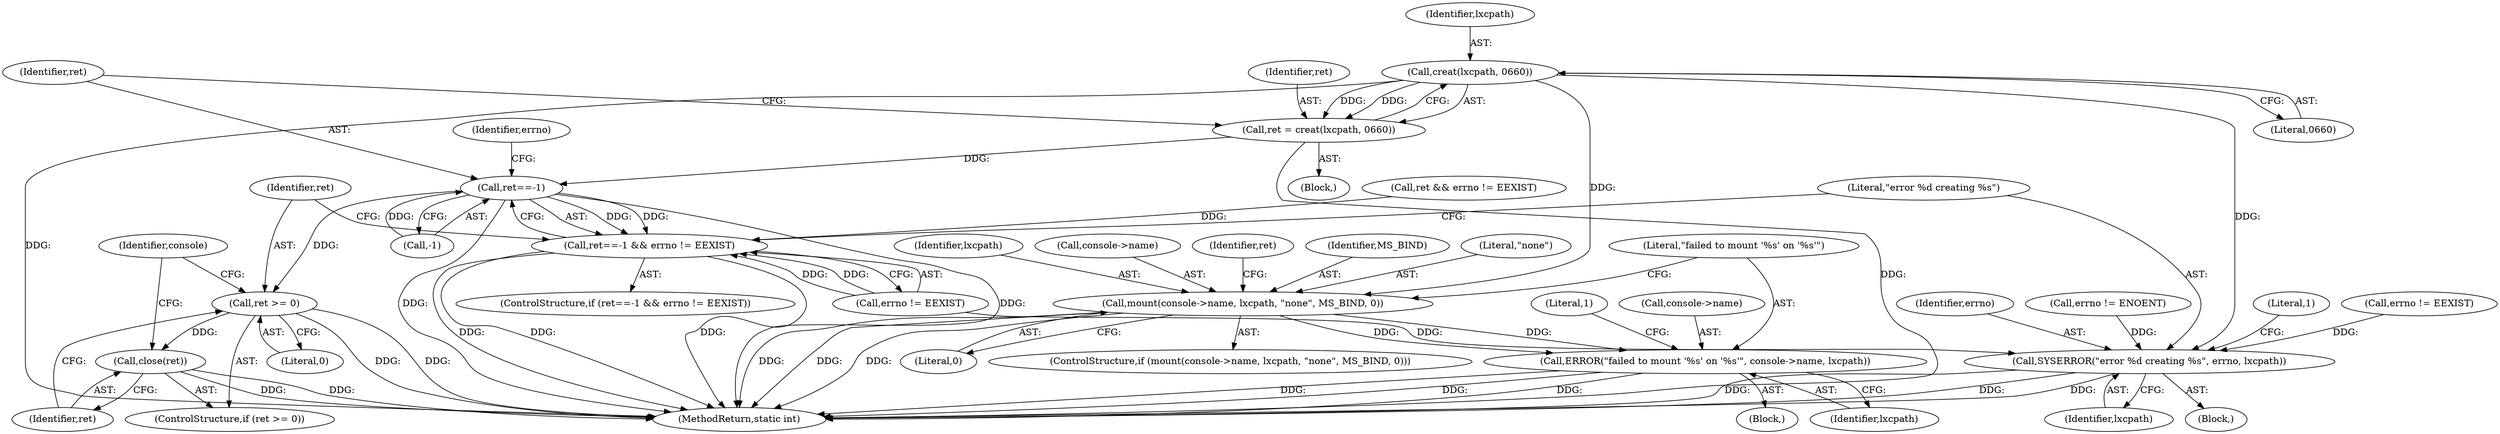 digraph "0_lxc_592fd47a6245508b79fe6ac819fe6d3b2c1289be_11@API" {
"1000200" [label="(Call,creat(lxcpath, 0660))"];
"1000198" [label="(Call,ret = creat(lxcpath, 0660))"];
"1000205" [label="(Call,ret==-1)"];
"1000204" [label="(Call,ret==-1 && errno != EEXIST)"];
"1000221" [label="(Call,ret >= 0)"];
"1000224" [label="(Call,close(ret))"];
"1000213" [label="(Call,SYSERROR(\"error %d creating %s\", errno, lxcpath))"];
"1000238" [label="(Call,mount(console->name, lxcpath, \"none\", MS_BIND, 0))"];
"1000247" [label="(Call,ERROR(\"failed to mount '%s' on '%s'\", console->name, lxcpath))"];
"1000205" [label="(Call,ret==-1)"];
"1000135" [label="(Call,ret && errno != EEXIST)"];
"1000201" [label="(Identifier,lxcpath)"];
"1000220" [label="(ControlStructure,if (ret >= 0))"];
"1000246" [label="(Block,)"];
"1000245" [label="(Literal,0)"];
"1000229" [label="(Identifier,console)"];
"1000249" [label="(Call,console->name)"];
"1000203" [label="(ControlStructure,if (ret==-1 && errno != EEXIST))"];
"1000216" [label="(Identifier,lxcpath)"];
"1000293" [label="(MethodReturn,static int)"];
"1000224" [label="(Call,close(ret))"];
"1000206" [label="(Identifier,ret)"];
"1000225" [label="(Identifier,ret)"];
"1000237" [label="(ControlStructure,if (mount(console->name, lxcpath, \"none\", MS_BIND, 0)))"];
"1000202" [label="(Literal,0660)"];
"1000239" [label="(Call,console->name)"];
"1000257" [label="(Identifier,ret)"];
"1000209" [label="(Call,errno != EEXIST)"];
"1000252" [label="(Identifier,lxcpath)"];
"1000200" [label="(Call,creat(lxcpath, 0660))"];
"1000213" [label="(Call,SYSERROR(\"error %d creating %s\", errno, lxcpath))"];
"1000219" [label="(Literal,1)"];
"1000244" [label="(Identifier,MS_BIND)"];
"1000243" [label="(Literal,\"none\")"];
"1000204" [label="(Call,ret==-1 && errno != EEXIST)"];
"1000242" [label="(Identifier,lxcpath)"];
"1000248" [label="(Literal,\"failed to mount '%s' on '%s'\")"];
"1000137" [label="(Call,errno != EEXIST)"];
"1000238" [label="(Call,mount(console->name, lxcpath, \"none\", MS_BIND, 0))"];
"1000222" [label="(Identifier,ret)"];
"1000212" [label="(Block,)"];
"1000221" [label="(Call,ret >= 0)"];
"1000207" [label="(Call,-1)"];
"1000215" [label="(Identifier,errno)"];
"1000199" [label="(Identifier,ret)"];
"1000198" [label="(Call,ret = creat(lxcpath, 0660))"];
"1000255" [label="(Literal,1)"];
"1000106" [label="(Block,)"];
"1000247" [label="(Call,ERROR(\"failed to mount '%s' on '%s'\", console->name, lxcpath))"];
"1000223" [label="(Literal,0)"];
"1000210" [label="(Identifier,errno)"];
"1000214" [label="(Literal,\"error %d creating %s\")"];
"1000188" [label="(Call,errno != ENOENT)"];
"1000200" -> "1000198"  [label="AST: "];
"1000200" -> "1000202"  [label="CFG: "];
"1000201" -> "1000200"  [label="AST: "];
"1000202" -> "1000200"  [label="AST: "];
"1000198" -> "1000200"  [label="CFG: "];
"1000200" -> "1000293"  [label="DDG: "];
"1000200" -> "1000198"  [label="DDG: "];
"1000200" -> "1000198"  [label="DDG: "];
"1000200" -> "1000213"  [label="DDG: "];
"1000200" -> "1000238"  [label="DDG: "];
"1000198" -> "1000106"  [label="AST: "];
"1000199" -> "1000198"  [label="AST: "];
"1000206" -> "1000198"  [label="CFG: "];
"1000198" -> "1000293"  [label="DDG: "];
"1000198" -> "1000205"  [label="DDG: "];
"1000205" -> "1000204"  [label="AST: "];
"1000205" -> "1000207"  [label="CFG: "];
"1000206" -> "1000205"  [label="AST: "];
"1000207" -> "1000205"  [label="AST: "];
"1000210" -> "1000205"  [label="CFG: "];
"1000204" -> "1000205"  [label="CFG: "];
"1000205" -> "1000293"  [label="DDG: "];
"1000205" -> "1000293"  [label="DDG: "];
"1000205" -> "1000204"  [label="DDG: "];
"1000205" -> "1000204"  [label="DDG: "];
"1000207" -> "1000205"  [label="DDG: "];
"1000205" -> "1000221"  [label="DDG: "];
"1000204" -> "1000203"  [label="AST: "];
"1000204" -> "1000209"  [label="CFG: "];
"1000209" -> "1000204"  [label="AST: "];
"1000214" -> "1000204"  [label="CFG: "];
"1000222" -> "1000204"  [label="CFG: "];
"1000204" -> "1000293"  [label="DDG: "];
"1000204" -> "1000293"  [label="DDG: "];
"1000204" -> "1000293"  [label="DDG: "];
"1000135" -> "1000204"  [label="DDG: "];
"1000209" -> "1000204"  [label="DDG: "];
"1000209" -> "1000204"  [label="DDG: "];
"1000221" -> "1000220"  [label="AST: "];
"1000221" -> "1000223"  [label="CFG: "];
"1000222" -> "1000221"  [label="AST: "];
"1000223" -> "1000221"  [label="AST: "];
"1000225" -> "1000221"  [label="CFG: "];
"1000229" -> "1000221"  [label="CFG: "];
"1000221" -> "1000293"  [label="DDG: "];
"1000221" -> "1000293"  [label="DDG: "];
"1000221" -> "1000224"  [label="DDG: "];
"1000224" -> "1000220"  [label="AST: "];
"1000224" -> "1000225"  [label="CFG: "];
"1000225" -> "1000224"  [label="AST: "];
"1000229" -> "1000224"  [label="CFG: "];
"1000224" -> "1000293"  [label="DDG: "];
"1000224" -> "1000293"  [label="DDG: "];
"1000213" -> "1000212"  [label="AST: "];
"1000213" -> "1000216"  [label="CFG: "];
"1000214" -> "1000213"  [label="AST: "];
"1000215" -> "1000213"  [label="AST: "];
"1000216" -> "1000213"  [label="AST: "];
"1000219" -> "1000213"  [label="CFG: "];
"1000213" -> "1000293"  [label="DDG: "];
"1000213" -> "1000293"  [label="DDG: "];
"1000213" -> "1000293"  [label="DDG: "];
"1000209" -> "1000213"  [label="DDG: "];
"1000188" -> "1000213"  [label="DDG: "];
"1000137" -> "1000213"  [label="DDG: "];
"1000238" -> "1000237"  [label="AST: "];
"1000238" -> "1000245"  [label="CFG: "];
"1000239" -> "1000238"  [label="AST: "];
"1000242" -> "1000238"  [label="AST: "];
"1000243" -> "1000238"  [label="AST: "];
"1000244" -> "1000238"  [label="AST: "];
"1000245" -> "1000238"  [label="AST: "];
"1000248" -> "1000238"  [label="CFG: "];
"1000257" -> "1000238"  [label="CFG: "];
"1000238" -> "1000293"  [label="DDG: "];
"1000238" -> "1000293"  [label="DDG: "];
"1000238" -> "1000293"  [label="DDG: "];
"1000238" -> "1000247"  [label="DDG: "];
"1000238" -> "1000247"  [label="DDG: "];
"1000247" -> "1000246"  [label="AST: "];
"1000247" -> "1000252"  [label="CFG: "];
"1000248" -> "1000247"  [label="AST: "];
"1000249" -> "1000247"  [label="AST: "];
"1000252" -> "1000247"  [label="AST: "];
"1000255" -> "1000247"  [label="CFG: "];
"1000247" -> "1000293"  [label="DDG: "];
"1000247" -> "1000293"  [label="DDG: "];
"1000247" -> "1000293"  [label="DDG: "];
}
